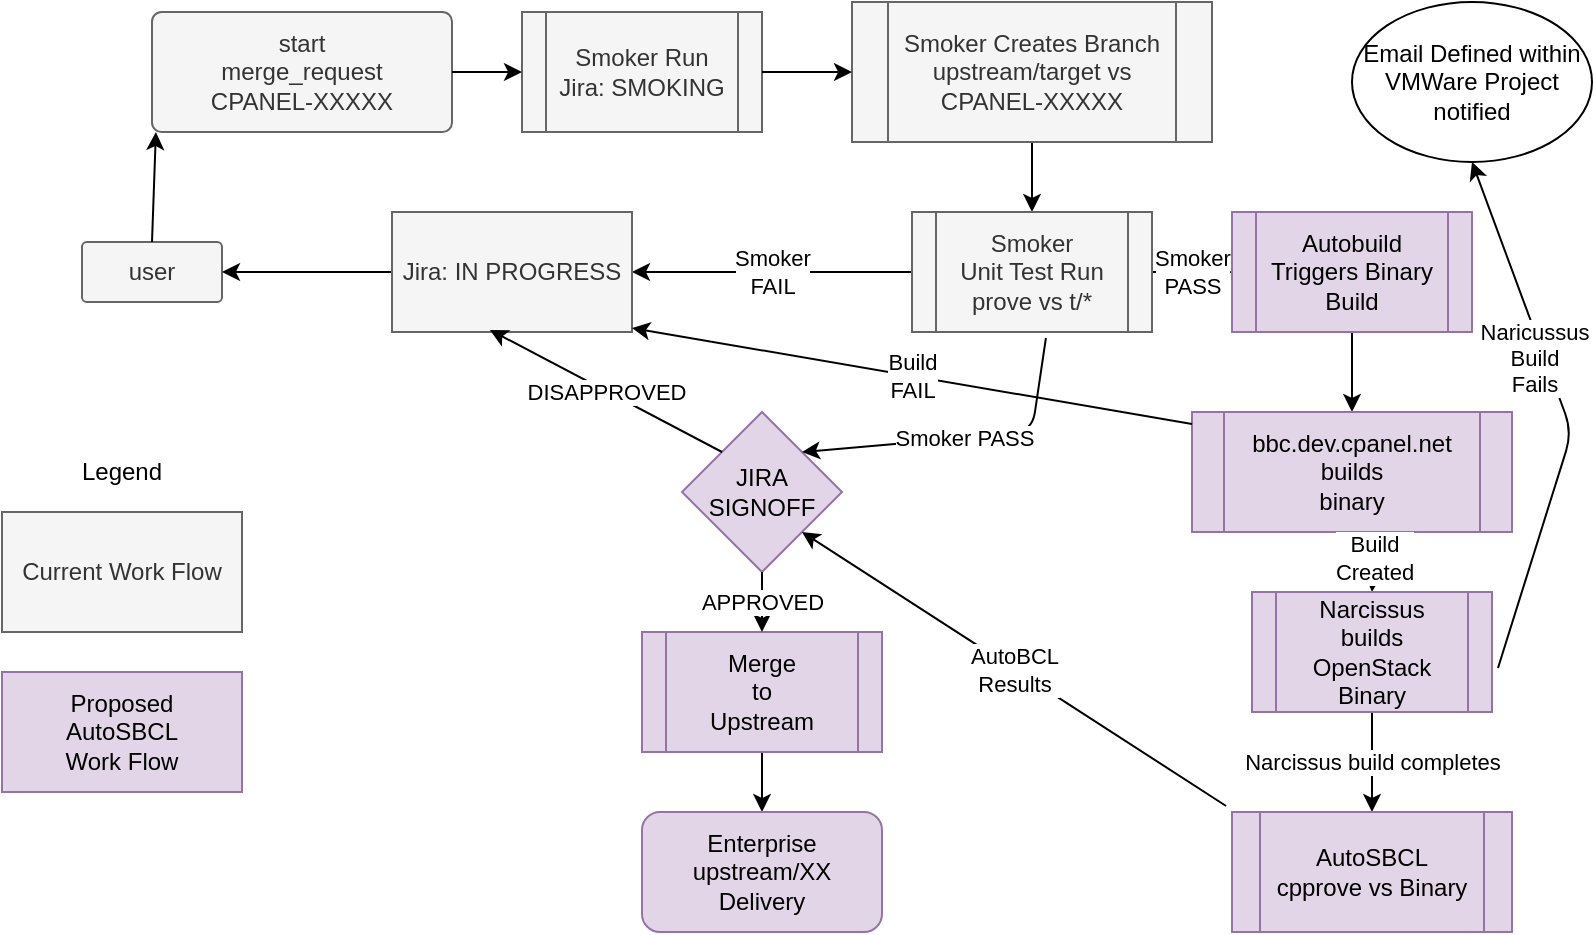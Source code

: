 <mxfile version="10.7.7" type="github"><diagram id="uPV8g8MUBTFGjLk0Orzq" name="Page-1"><mxGraphModel dx="918" dy="608" grid="1" gridSize="10" guides="1" tooltips="1" connect="1" arrows="1" fold="1" page="1" pageScale="1" pageWidth="850" pageHeight="1100" math="0" shadow="0"><root><mxCell id="0"/><mxCell id="1" parent="0"/><object label="&lt;div&gt;start&lt;/div&gt;&lt;div&gt;merge_request&lt;/div&gt;&lt;div&gt;CPANEL-XXXXX&lt;br&gt;&lt;/div&gt;" id="9Sy3RJd47QlUpjRNtvzD-1"><mxCell style="rounded=1;whiteSpace=wrap;html=1;glass=0;arcSize=8;fillColor=#f5f5f5;strokeColor=#666666;fontColor=#333333;" vertex="1" parent="1"><mxGeometry x="120" y="60" width="150" height="60" as="geometry"/></mxCell></object><mxCell id="9Sy3RJd47QlUpjRNtvzD-6" value="&lt;div&gt;Smoker Run&lt;/div&gt;&lt;div&gt;Jira: SMOKING&lt;br&gt;&lt;/div&gt;" style="shape=process;whiteSpace=wrap;html=1;backgroundOutline=1;glass=0;fillColor=#f5f5f5;strokeColor=#666666;fontColor=#333333;" vertex="1" parent="1"><mxGeometry x="305" y="60" width="120" height="60" as="geometry"/></mxCell><mxCell id="9Sy3RJd47QlUpjRNtvzD-93" value="" style="edgeStyle=orthogonalEdgeStyle;rounded=0;orthogonalLoop=1;jettySize=auto;html=1;" edge="1" parent="1" source="9Sy3RJd47QlUpjRNtvzD-12" target="9Sy3RJd47QlUpjRNtvzD-18"><mxGeometry relative="1" as="geometry"/></mxCell><mxCell id="9Sy3RJd47QlUpjRNtvzD-12" value="&lt;div&gt;Smoker Creates Branch&lt;/div&gt;&lt;div&gt;upstream/target vs CPANEL-XXXXX&lt;br&gt;&lt;/div&gt;" style="shape=process;whiteSpace=wrap;html=1;backgroundOutline=1;glass=0;fillColor=#f5f5f5;strokeColor=#666666;fontColor=#333333;" vertex="1" parent="1"><mxGeometry x="470" y="55" width="180" height="70" as="geometry"/></mxCell><mxCell id="9Sy3RJd47QlUpjRNtvzD-16" value="" style="endArrow=classic;html=1;entryX=0;entryY=0.5;entryDx=0;entryDy=0;exitX=1;exitY=0.5;exitDx=0;exitDy=0;" edge="1" parent="1" source="9Sy3RJd47QlUpjRNtvzD-1" target="9Sy3RJd47QlUpjRNtvzD-6"><mxGeometry width="50" height="50" relative="1" as="geometry"><mxPoint x="20" y="390" as="sourcePoint"/><mxPoint x="70" y="340" as="targetPoint"/></mxGeometry></mxCell><mxCell id="9Sy3RJd47QlUpjRNtvzD-17" value="" style="endArrow=classic;html=1;entryX=0;entryY=0.5;entryDx=0;entryDy=0;exitX=1;exitY=0.5;exitDx=0;exitDy=0;" edge="1" parent="1" source="9Sy3RJd47QlUpjRNtvzD-6" target="9Sy3RJd47QlUpjRNtvzD-12"><mxGeometry width="50" height="50" relative="1" as="geometry"><mxPoint x="20" y="390" as="sourcePoint"/><mxPoint x="70" y="340" as="targetPoint"/></mxGeometry></mxCell><mxCell id="9Sy3RJd47QlUpjRNtvzD-29" value="&lt;div&gt;Smoker&lt;/div&gt;&lt;div&gt;FAIL&lt;br&gt;&lt;/div&gt;" style="edgeStyle=orthogonalEdgeStyle;rounded=0;orthogonalLoop=1;jettySize=auto;html=1;entryX=1;entryY=0.5;entryDx=0;entryDy=0;" edge="1" parent="1" source="9Sy3RJd47QlUpjRNtvzD-18" target="9Sy3RJd47QlUpjRNtvzD-35"><mxGeometry relative="1" as="geometry"><mxPoint x="350" y="190" as="targetPoint"/></mxGeometry></mxCell><mxCell id="9Sy3RJd47QlUpjRNtvzD-96" value="&lt;div&gt;Smoker&lt;/div&gt;&lt;div&gt;PASS&lt;br&gt;&lt;/div&gt;" style="edgeStyle=orthogonalEdgeStyle;rounded=0;orthogonalLoop=1;jettySize=auto;html=1;" edge="1" parent="1" source="9Sy3RJd47QlUpjRNtvzD-18" target="9Sy3RJd47QlUpjRNtvzD-43"><mxGeometry relative="1" as="geometry"/></mxCell><mxCell id="9Sy3RJd47QlUpjRNtvzD-18" value="&lt;div&gt;Smoker&lt;/div&gt;&lt;div&gt;Unit Test Run&lt;/div&gt;&lt;div&gt;prove vs t/*&lt;br&gt;&lt;/div&gt;" style="shape=process;whiteSpace=wrap;html=1;backgroundOutline=1;glass=0;fillColor=#f5f5f5;strokeColor=#666666;fontColor=#333333;" vertex="1" parent="1"><mxGeometry x="500" y="160" width="120" height="60" as="geometry"/></mxCell><object label="&lt;div&gt;user&lt;/div&gt;" id="9Sy3RJd47QlUpjRNtvzD-22"><mxCell style="rounded=1;whiteSpace=wrap;html=1;glass=0;arcSize=8;fillColor=#f5f5f5;strokeColor=#666666;fontColor=#333333;" vertex="1" parent="1"><mxGeometry x="85" y="175" width="70" height="30" as="geometry"/></mxCell></object><mxCell id="9Sy3RJd47QlUpjRNtvzD-23" value="" style="endArrow=classic;html=1;exitX=0.5;exitY=0;exitDx=0;exitDy=0;entryX=0.013;entryY=1;entryDx=0;entryDy=0;entryPerimeter=0;" edge="1" parent="1" source="9Sy3RJd47QlUpjRNtvzD-22" target="9Sy3RJd47QlUpjRNtvzD-1"><mxGeometry width="50" height="50" relative="1" as="geometry"><mxPoint x="20" y="390" as="sourcePoint"/><mxPoint x="29" y="120" as="targetPoint"/></mxGeometry></mxCell><mxCell id="9Sy3RJd47QlUpjRNtvzD-37" value="" style="edgeStyle=orthogonalEdgeStyle;rounded=0;orthogonalLoop=1;jettySize=auto;html=1;" edge="1" parent="1" source="9Sy3RJd47QlUpjRNtvzD-35" target="9Sy3RJd47QlUpjRNtvzD-22"><mxGeometry relative="1" as="geometry"/></mxCell><mxCell id="9Sy3RJd47QlUpjRNtvzD-35" value="Jira: IN PROGRESS" style="rounded=0;whiteSpace=wrap;html=1;glass=0;fillColor=#f5f5f5;strokeColor=#666666;fontColor=#333333;" vertex="1" parent="1"><mxGeometry x="240" y="160" width="120" height="60" as="geometry"/></mxCell><mxCell id="9Sy3RJd47QlUpjRNtvzD-46" value="" style="edgeStyle=orthogonalEdgeStyle;rounded=0;orthogonalLoop=1;jettySize=auto;html=1;" edge="1" parent="1" source="9Sy3RJd47QlUpjRNtvzD-43" target="9Sy3RJd47QlUpjRNtvzD-44"><mxGeometry relative="1" as="geometry"/></mxCell><mxCell id="9Sy3RJd47QlUpjRNtvzD-43" value="&lt;div&gt;Autobuild Triggers Binary&lt;/div&gt;&lt;div&gt;Build&lt;br&gt;&lt;/div&gt;" style="shape=process;whiteSpace=wrap;html=1;backgroundOutline=1;glass=0;labelBorderColor=none;fillColor=#e1d5e7;strokeColor=#9673a6;" vertex="1" parent="1"><mxGeometry x="660" y="160" width="120" height="60" as="geometry"/></mxCell><mxCell id="9Sy3RJd47QlUpjRNtvzD-44" value="&lt;div&gt;bbc.dev.cpanel.net&lt;/div&gt;&lt;div&gt;builds&lt;/div&gt;&lt;div&gt;binary&lt;br&gt;&lt;/div&gt;" style="shape=process;whiteSpace=wrap;html=1;backgroundOutline=1;glass=0;fillColor=#e1d5e7;strokeColor=#9673a6;" vertex="1" parent="1"><mxGeometry x="640" y="260" width="160" height="60" as="geometry"/></mxCell><mxCell id="9Sy3RJd47QlUpjRNtvzD-54" value="Narcissus build completes" style="edgeStyle=orthogonalEdgeStyle;rounded=0;orthogonalLoop=1;jettySize=auto;html=1;" edge="1" parent="1" source="9Sy3RJd47QlUpjRNtvzD-49" target="9Sy3RJd47QlUpjRNtvzD-53"><mxGeometry relative="1" as="geometry"/></mxCell><mxCell id="9Sy3RJd47QlUpjRNtvzD-53" value="&lt;div&gt;AutoSBCL&lt;/div&gt;&lt;div&gt;cpprove vs Binary&lt;/div&gt;" style="shape=process;whiteSpace=wrap;html=1;backgroundOutline=1;glass=0;fillColor=#e1d5e7;strokeColor=#9673a6;" vertex="1" parent="1"><mxGeometry x="660" y="460" width="140" height="60" as="geometry"/></mxCell><mxCell id="9Sy3RJd47QlUpjRNtvzD-112" value="" style="edgeStyle=orthogonalEdgeStyle;rounded=0;orthogonalLoop=1;jettySize=auto;html=1;" edge="1" parent="1" source="9Sy3RJd47QlUpjRNtvzD-67" target="9Sy3RJd47QlUpjRNtvzD-106"><mxGeometry relative="1" as="geometry"/></mxCell><mxCell id="9Sy3RJd47QlUpjRNtvzD-67" value="&lt;div&gt;Merge&lt;/div&gt;&lt;div&gt;to&lt;/div&gt;&lt;div&gt;Upstream&lt;br&gt;&lt;/div&gt;" style="shape=process;whiteSpace=wrap;html=1;backgroundOutline=1;glass=0;fillColor=#e1d5e7;strokeColor=#9673a6;" vertex="1" parent="1"><mxGeometry x="365" y="370" width="120" height="60" as="geometry"/></mxCell><mxCell id="9Sy3RJd47QlUpjRNtvzD-81" value="&lt;div&gt;Build&lt;/div&gt;&lt;div&gt;Created&lt;br&gt;&lt;/div&gt;" style="endArrow=classic;html=1;entryX=0.5;entryY=0;entryDx=0;entryDy=0;exitX=0.575;exitY=1.017;exitDx=0;exitDy=0;exitPerimeter=0;" edge="1" parent="1" source="9Sy3RJd47QlUpjRNtvzD-44" target="9Sy3RJd47QlUpjRNtvzD-49"><mxGeometry x="-0.154" width="50" height="50" relative="1" as="geometry"><mxPoint y="740" as="sourcePoint"/><mxPoint x="50" y="690" as="targetPoint"/><Array as="points"/><mxPoint as="offset"/></mxGeometry></mxCell><mxCell id="9Sy3RJd47QlUpjRNtvzD-84" value="&lt;div&gt;Build&lt;/div&gt;&lt;div&gt;FAIL&lt;br&gt;&lt;/div&gt;" style="endArrow=classic;html=1;entryX=1;entryY=0.967;entryDx=0;entryDy=0;exitX=0;exitY=0.1;exitDx=0;exitDy=0;exitPerimeter=0;entryPerimeter=0;" edge="1" parent="1" source="9Sy3RJd47QlUpjRNtvzD-44" target="9Sy3RJd47QlUpjRNtvzD-35"><mxGeometry width="50" height="50" relative="1" as="geometry"><mxPoint y="740" as="sourcePoint"/><mxPoint x="50" y="690" as="targetPoint"/></mxGeometry></mxCell><mxCell id="9Sy3RJd47QlUpjRNtvzD-85" value="&lt;div&gt;JIRA&lt;/div&gt;&lt;div&gt;SIGNOFF&lt;br&gt;&lt;/div&gt;" style="rhombus;whiteSpace=wrap;html=1;glass=0;fillColor=#e1d5e7;strokeColor=#9673a6;" vertex="1" parent="1"><mxGeometry x="385" y="260" width="80" height="80" as="geometry"/></mxCell><mxCell id="9Sy3RJd47QlUpjRNtvzD-87" value="DISAPPROVED" style="endArrow=classic;html=1;exitX=0;exitY=0;exitDx=0;exitDy=0;entryX=0.408;entryY=0.983;entryDx=0;entryDy=0;entryPerimeter=0;" edge="1" parent="1" source="9Sy3RJd47QlUpjRNtvzD-85" target="9Sy3RJd47QlUpjRNtvzD-35"><mxGeometry width="50" height="50" relative="1" as="geometry"><mxPoint x="20" y="740" as="sourcePoint"/><mxPoint x="70" y="690" as="targetPoint"/><Array as="points"/></mxGeometry></mxCell><mxCell id="9Sy3RJd47QlUpjRNtvzD-88" value="&lt;div&gt;APPROVED&lt;/div&gt;" style="endArrow=classic;html=1;exitX=0.5;exitY=1;exitDx=0;exitDy=0;entryX=0.5;entryY=0;entryDx=0;entryDy=0;" edge="1" parent="1" source="9Sy3RJd47QlUpjRNtvzD-85" target="9Sy3RJd47QlUpjRNtvzD-67"><mxGeometry width="50" height="50" relative="1" as="geometry"><mxPoint y="730" as="sourcePoint"/><mxPoint x="420" y="380" as="targetPoint"/></mxGeometry></mxCell><mxCell id="9Sy3RJd47QlUpjRNtvzD-49" value="&lt;div&gt;Narcissus&lt;/div&gt;&lt;div&gt;builds&lt;/div&gt;&lt;div&gt;OpenStack&lt;/div&gt;&lt;div&gt;Binary&lt;br&gt;&lt;/div&gt;" style="shape=process;whiteSpace=wrap;html=1;backgroundOutline=1;glass=0;fillColor=#e1d5e7;strokeColor=#9673a6;" vertex="1" parent="1"><mxGeometry x="670" y="350" width="120" height="60" as="geometry"/></mxCell><mxCell id="9Sy3RJd47QlUpjRNtvzD-101" value="&lt;div&gt;Naricussus&lt;/div&gt;&lt;div&gt;Build&lt;/div&gt;&lt;div&gt;Fails&lt;br&gt;&lt;/div&gt;" style="endArrow=classic;html=1;exitX=1.025;exitY=0.633;exitDx=0;exitDy=0;exitPerimeter=0;entryX=0.5;entryY=1;entryDx=0;entryDy=0;" edge="1" parent="1" source="9Sy3RJd47QlUpjRNtvzD-49" target="9Sy3RJd47QlUpjRNtvzD-109"><mxGeometry x="0.235" y="5" width="50" height="50" relative="1" as="geometry"><mxPoint x="90" y="730" as="sourcePoint"/><mxPoint x="760" y="300" as="targetPoint"/><Array as="points"><mxPoint x="830" y="270"/></Array><mxPoint as="offset"/></mxGeometry></mxCell><mxCell id="9Sy3RJd47QlUpjRNtvzD-106" value="&lt;div&gt;Enterprise&lt;br&gt;&lt;/div&gt;&lt;div&gt;upstream/XX&lt;/div&gt;&lt;div&gt;Delivery&lt;br&gt;&lt;/div&gt;" style="rounded=1;whiteSpace=wrap;html=1;glass=0;fillColor=#e1d5e7;strokeColor=#9673a6;" vertex="1" parent="1"><mxGeometry x="365" y="460" width="120" height="60" as="geometry"/></mxCell><mxCell id="9Sy3RJd47QlUpjRNtvzD-109" value="&lt;div&gt;Email Defined within&lt;/div&gt;&lt;div&gt;VMWare Project&lt;/div&gt;&lt;div&gt;notified&lt;br&gt;&lt;/div&gt;" style="ellipse;whiteSpace=wrap;html=1;glass=0;" vertex="1" parent="1"><mxGeometry x="720" y="55" width="120" height="80" as="geometry"/></mxCell><mxCell id="9Sy3RJd47QlUpjRNtvzD-110" value="Smoker PASS" style="endArrow=classic;html=1;entryX=1;entryY=0;entryDx=0;entryDy=0;exitX=0.558;exitY=1.05;exitDx=0;exitDy=0;exitPerimeter=0;" edge="1" parent="1" source="9Sy3RJd47QlUpjRNtvzD-18" target="9Sy3RJd47QlUpjRNtvzD-85"><mxGeometry width="50" height="50" relative="1" as="geometry"><mxPoint x="90" y="670" as="sourcePoint"/><mxPoint x="140" y="620" as="targetPoint"/><Array as="points"><mxPoint x="560" y="270"/></Array></mxGeometry></mxCell><mxCell id="9Sy3RJd47QlUpjRNtvzD-114" value="Current Work Flow" style="rounded=0;whiteSpace=wrap;html=1;glass=0;fillColor=#f5f5f5;strokeColor=#666666;fontColor=#333333;" vertex="1" parent="1"><mxGeometry x="45" y="310" width="120" height="60" as="geometry"/></mxCell><mxCell id="9Sy3RJd47QlUpjRNtvzD-115" value="Legend" style="text;html=1;strokeColor=none;fillColor=none;align=center;verticalAlign=middle;whiteSpace=wrap;rounded=0;glass=0;" vertex="1" parent="1"><mxGeometry x="85" y="280" width="40" height="20" as="geometry"/></mxCell><mxCell id="9Sy3RJd47QlUpjRNtvzD-116" value="&lt;div&gt;Proposed&lt;/div&gt;&lt;div&gt;AutoSBCL&lt;/div&gt;&lt;div&gt;Work Flow&lt;br&gt;&lt;/div&gt;" style="rounded=0;whiteSpace=wrap;html=1;glass=0;fillColor=#e1d5e7;strokeColor=#9673a6;" vertex="1" parent="1"><mxGeometry x="45" y="390" width="120" height="60" as="geometry"/></mxCell><mxCell id="9Sy3RJd47QlUpjRNtvzD-117" value="&lt;div&gt;AutoBCL&lt;/div&gt;&lt;div&gt;Results&lt;br&gt;&lt;/div&gt;" style="endArrow=classic;html=1;entryX=1;entryY=1;entryDx=0;entryDy=0;exitX=-0.021;exitY=-0.05;exitDx=0;exitDy=0;exitPerimeter=0;" edge="1" parent="1" source="9Sy3RJd47QlUpjRNtvzD-53" target="9Sy3RJd47QlUpjRNtvzD-85"><mxGeometry width="50" height="50" relative="1" as="geometry"><mxPoint x="50" y="590" as="sourcePoint"/><mxPoint x="100" y="540" as="targetPoint"/></mxGeometry></mxCell></root></mxGraphModel></diagram></mxfile>